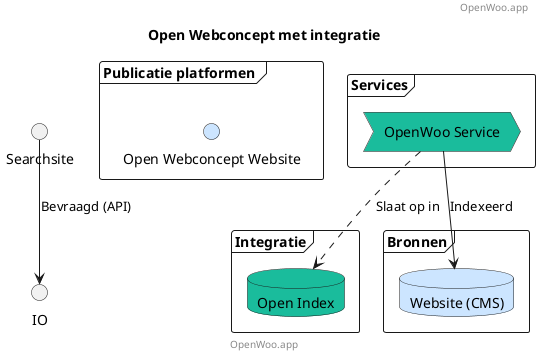 @startuml
title Open Webconcept met integratie
footer: OpenWoo.app
header: OpenWoo.app

' Publicatie platformen (Laag 5 UI)
frame "Publicatie platformen " {
    interface "Open Webconcept Website" as Website #cce5ff
}

' Services(Laag 4)
frame "Services" {
    process "OpenWoo Service"  as OWS #1abc9c
}

' Integratie (Laag 3)
frame "Integratie" {
    database "Open Index"  as OI #1abc9c
}

' Bronnen (Laag 2)
frame "Bronnen" {
    database "Website (CMS)" as CMS #cce5ff
}

OWS -down-> CMS: Indexeerd
OWS ..> OI: Slaat op in

Searchsite -down-> IO : Bevraagd (API)

@enduml